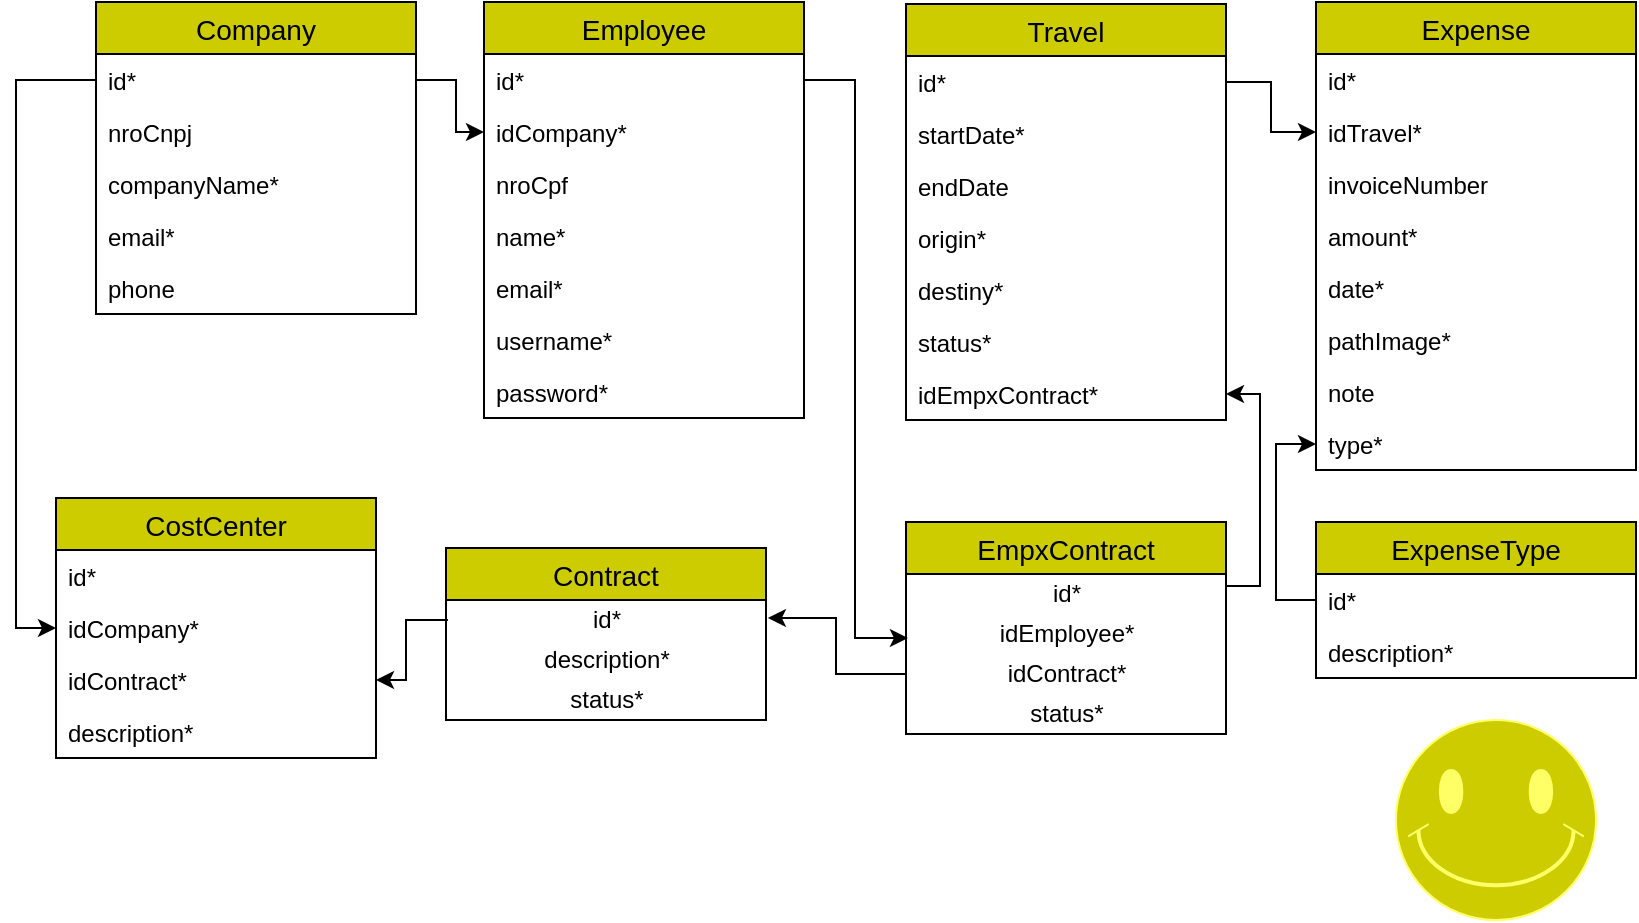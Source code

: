 <mxfile version="13.1.5" type="github">
  <diagram id="mBjLz7T49912LiGAMW3A" name="Page-1">
    <mxGraphModel dx="1622" dy="747" grid="1" gridSize="10" guides="1" tooltips="1" connect="1" arrows="1" fold="1" page="1" pageScale="1" pageWidth="827" pageHeight="1169" math="0" shadow="0">
      <root>
        <mxCell id="0" />
        <mxCell id="1" parent="0" />
        <mxCell id="ghzMU9aXFlvLaxTiIsrm-9" value="Company" style="swimlane;fontStyle=0;childLayout=stackLayout;horizontal=1;startSize=26;horizontalStack=0;resizeParent=1;resizeParentMax=0;resizeLast=0;collapsible=1;marginBottom=0;align=center;fontSize=14;fillColor=#CCCC00;" parent="1" vertex="1">
          <mxGeometry x="48" y="40" width="160" height="156" as="geometry" />
        </mxCell>
        <mxCell id="ghzMU9aXFlvLaxTiIsrm-10" value="id*" style="text;strokeColor=none;fillColor=none;spacingLeft=4;spacingRight=4;overflow=hidden;rotatable=0;points=[[0,0.5],[1,0.5]];portConstraint=eastwest;fontSize=12;" parent="ghzMU9aXFlvLaxTiIsrm-9" vertex="1">
          <mxGeometry y="26" width="160" height="26" as="geometry" />
        </mxCell>
        <mxCell id="ghzMU9aXFlvLaxTiIsrm-11" value="nroCnpj" style="text;strokeColor=none;fillColor=none;spacingLeft=4;spacingRight=4;overflow=hidden;rotatable=0;points=[[0,0.5],[1,0.5]];portConstraint=eastwest;fontSize=12;" parent="ghzMU9aXFlvLaxTiIsrm-9" vertex="1">
          <mxGeometry y="52" width="160" height="26" as="geometry" />
        </mxCell>
        <mxCell id="ghzMU9aXFlvLaxTiIsrm-12" value="companyName*" style="text;strokeColor=none;fillColor=none;spacingLeft=4;spacingRight=4;overflow=hidden;rotatable=0;points=[[0,0.5],[1,0.5]];portConstraint=eastwest;fontSize=12;" parent="ghzMU9aXFlvLaxTiIsrm-9" vertex="1">
          <mxGeometry y="78" width="160" height="26" as="geometry" />
        </mxCell>
        <mxCell id="ghzMU9aXFlvLaxTiIsrm-13" value="email*" style="text;strokeColor=none;fillColor=none;spacingLeft=4;spacingRight=4;overflow=hidden;rotatable=0;points=[[0,0.5],[1,0.5]];portConstraint=eastwest;fontSize=12;" parent="ghzMU9aXFlvLaxTiIsrm-9" vertex="1">
          <mxGeometry y="104" width="160" height="26" as="geometry" />
        </mxCell>
        <mxCell id="TEn6VvvXS9nuJFrR01Om-1" value="phone" style="text;strokeColor=none;fillColor=none;spacingLeft=4;spacingRight=4;overflow=hidden;rotatable=0;points=[[0,0.5],[1,0.5]];portConstraint=eastwest;fontSize=12;" parent="ghzMU9aXFlvLaxTiIsrm-9" vertex="1">
          <mxGeometry y="130" width="160" height="26" as="geometry" />
        </mxCell>
        <mxCell id="ghzMU9aXFlvLaxTiIsrm-1" value="Employee" style="swimlane;fontStyle=0;childLayout=stackLayout;horizontal=1;startSize=26;horizontalStack=0;resizeParent=1;resizeParentMax=0;resizeLast=0;collapsible=1;marginBottom=0;align=center;fontSize=14;fillColor=#CCCC00;" parent="1" vertex="1">
          <mxGeometry x="242" y="40" width="160" height="208" as="geometry" />
        </mxCell>
        <mxCell id="ghzMU9aXFlvLaxTiIsrm-8" value="id*" style="text;strokeColor=none;fillColor=none;spacingLeft=4;spacingRight=4;overflow=hidden;rotatable=0;points=[[0,0.5],[1,0.5]];portConstraint=eastwest;fontSize=12;" parent="ghzMU9aXFlvLaxTiIsrm-1" vertex="1">
          <mxGeometry y="26" width="160" height="26" as="geometry" />
        </mxCell>
        <mxCell id="ghzMU9aXFlvLaxTiIsrm-7" value="idCompany*" style="text;strokeColor=none;fillColor=none;spacingLeft=4;spacingRight=4;overflow=hidden;rotatable=0;points=[[0,0.5],[1,0.5]];portConstraint=eastwest;fontSize=12;" parent="ghzMU9aXFlvLaxTiIsrm-1" vertex="1">
          <mxGeometry y="52" width="160" height="26" as="geometry" />
        </mxCell>
        <mxCell id="ghzMU9aXFlvLaxTiIsrm-3" value="nroCpf" style="text;strokeColor=none;fillColor=none;spacingLeft=4;spacingRight=4;overflow=hidden;rotatable=0;points=[[0,0.5],[1,0.5]];portConstraint=eastwest;fontSize=12;" parent="ghzMU9aXFlvLaxTiIsrm-1" vertex="1">
          <mxGeometry y="78" width="160" height="26" as="geometry" />
        </mxCell>
        <mxCell id="ghzMU9aXFlvLaxTiIsrm-4" value="name*" style="text;strokeColor=none;fillColor=none;spacingLeft=4;spacingRight=4;overflow=hidden;rotatable=0;points=[[0,0.5],[1,0.5]];portConstraint=eastwest;fontSize=12;" parent="ghzMU9aXFlvLaxTiIsrm-1" vertex="1">
          <mxGeometry y="104" width="160" height="26" as="geometry" />
        </mxCell>
        <mxCell id="ghzMU9aXFlvLaxTiIsrm-5" value="email*" style="text;strokeColor=none;fillColor=none;spacingLeft=4;spacingRight=4;overflow=hidden;rotatable=0;points=[[0,0.5],[1,0.5]];portConstraint=eastwest;fontSize=12;" parent="ghzMU9aXFlvLaxTiIsrm-1" vertex="1">
          <mxGeometry y="130" width="160" height="26" as="geometry" />
        </mxCell>
        <mxCell id="ghzMU9aXFlvLaxTiIsrm-58" value="username*" style="text;strokeColor=none;fillColor=none;spacingLeft=4;spacingRight=4;overflow=hidden;rotatable=0;points=[[0,0.5],[1,0.5]];portConstraint=eastwest;fontSize=12;" parent="ghzMU9aXFlvLaxTiIsrm-1" vertex="1">
          <mxGeometry y="156" width="160" height="26" as="geometry" />
        </mxCell>
        <mxCell id="TEn6VvvXS9nuJFrR01Om-4" value="password*" style="text;strokeColor=none;fillColor=none;spacingLeft=4;spacingRight=4;overflow=hidden;rotatable=0;points=[[0,0.5],[1,0.5]];portConstraint=eastwest;fontSize=12;" parent="ghzMU9aXFlvLaxTiIsrm-1" vertex="1">
          <mxGeometry y="182" width="160" height="26" as="geometry" />
        </mxCell>
        <mxCell id="ghzMU9aXFlvLaxTiIsrm-19" value="Travel" style="swimlane;fontStyle=0;childLayout=stackLayout;horizontal=1;startSize=26;horizontalStack=0;resizeParent=1;resizeParentMax=0;resizeLast=0;collapsible=1;marginBottom=0;align=center;fontSize=14;fillColor=#CCCC00;" parent="1" vertex="1">
          <mxGeometry x="453" y="41" width="160" height="208" as="geometry" />
        </mxCell>
        <mxCell id="ghzMU9aXFlvLaxTiIsrm-20" value="id*" style="text;strokeColor=none;fillColor=none;spacingLeft=4;spacingRight=4;overflow=hidden;rotatable=0;points=[[0,0.5],[1,0.5]];portConstraint=eastwest;fontSize=12;" parent="ghzMU9aXFlvLaxTiIsrm-19" vertex="1">
          <mxGeometry y="26" width="160" height="26" as="geometry" />
        </mxCell>
        <mxCell id="ghzMU9aXFlvLaxTiIsrm-21" value="startDate*" style="text;strokeColor=none;fillColor=none;spacingLeft=4;spacingRight=4;overflow=hidden;rotatable=0;points=[[0,0.5],[1,0.5]];portConstraint=eastwest;fontSize=12;" parent="ghzMU9aXFlvLaxTiIsrm-19" vertex="1">
          <mxGeometry y="52" width="160" height="26" as="geometry" />
        </mxCell>
        <mxCell id="ghzMU9aXFlvLaxTiIsrm-22" value="endDate" style="text;strokeColor=none;fillColor=none;spacingLeft=4;spacingRight=4;overflow=hidden;rotatable=0;points=[[0,0.5],[1,0.5]];portConstraint=eastwest;fontSize=12;" parent="ghzMU9aXFlvLaxTiIsrm-19" vertex="1">
          <mxGeometry y="78" width="160" height="26" as="geometry" />
        </mxCell>
        <mxCell id="ghzMU9aXFlvLaxTiIsrm-23" value="origin*" style="text;strokeColor=none;fillColor=none;spacingLeft=4;spacingRight=4;overflow=hidden;rotatable=0;points=[[0,0.5],[1,0.5]];portConstraint=eastwest;fontSize=12;" parent="ghzMU9aXFlvLaxTiIsrm-19" vertex="1">
          <mxGeometry y="104" width="160" height="26" as="geometry" />
        </mxCell>
        <mxCell id="ghzMU9aXFlvLaxTiIsrm-24" value="destiny*" style="text;strokeColor=none;fillColor=none;spacingLeft=4;spacingRight=4;overflow=hidden;rotatable=0;points=[[0,0.5],[1,0.5]];portConstraint=eastwest;fontSize=12;" parent="ghzMU9aXFlvLaxTiIsrm-19" vertex="1">
          <mxGeometry y="130" width="160" height="26" as="geometry" />
        </mxCell>
        <mxCell id="ghzMU9aXFlvLaxTiIsrm-65" value="status*" style="text;strokeColor=none;fillColor=none;spacingLeft=4;spacingRight=4;overflow=hidden;rotatable=0;points=[[0,0.5],[1,0.5]];portConstraint=eastwest;fontSize=12;" parent="ghzMU9aXFlvLaxTiIsrm-19" vertex="1">
          <mxGeometry y="156" width="160" height="26" as="geometry" />
        </mxCell>
        <mxCell id="TEn6VvvXS9nuJFrR01Om-27" value="idEmpxContract*" style="text;strokeColor=none;fillColor=none;spacingLeft=4;spacingRight=4;overflow=hidden;rotatable=0;points=[[0,0.5],[1,0.5]];portConstraint=eastwest;fontSize=12;" parent="ghzMU9aXFlvLaxTiIsrm-19" vertex="1">
          <mxGeometry y="182" width="160" height="26" as="geometry" />
        </mxCell>
        <mxCell id="ghzMU9aXFlvLaxTiIsrm-50" value="Expense" style="swimlane;fontStyle=0;childLayout=stackLayout;horizontal=1;startSize=26;horizontalStack=0;resizeParent=1;resizeParentMax=0;resizeLast=0;collapsible=1;marginBottom=0;align=center;fontSize=14;fillColor=#CCCC00;" parent="1" vertex="1">
          <mxGeometry x="658" y="40" width="160" height="234" as="geometry" />
        </mxCell>
        <mxCell id="ghzMU9aXFlvLaxTiIsrm-51" value="id*" style="text;strokeColor=none;fillColor=none;spacingLeft=4;spacingRight=4;overflow=hidden;rotatable=0;points=[[0,0.5],[1,0.5]];portConstraint=eastwest;fontSize=12;" parent="ghzMU9aXFlvLaxTiIsrm-50" vertex="1">
          <mxGeometry y="26" width="160" height="26" as="geometry" />
        </mxCell>
        <mxCell id="ghzMU9aXFlvLaxTiIsrm-56" value="idTravel*" style="text;strokeColor=none;fillColor=none;spacingLeft=4;spacingRight=4;overflow=hidden;rotatable=0;points=[[0,0.5],[1,0.5]];portConstraint=eastwest;fontSize=12;" parent="ghzMU9aXFlvLaxTiIsrm-50" vertex="1">
          <mxGeometry y="52" width="160" height="26" as="geometry" />
        </mxCell>
        <mxCell id="ghzMU9aXFlvLaxTiIsrm-52" value="invoiceNumber" style="text;strokeColor=none;fillColor=none;spacingLeft=4;spacingRight=4;overflow=hidden;rotatable=0;points=[[0,0.5],[1,0.5]];portConstraint=eastwest;fontSize=12;" parent="ghzMU9aXFlvLaxTiIsrm-50" vertex="1">
          <mxGeometry y="78" width="160" height="26" as="geometry" />
        </mxCell>
        <mxCell id="ghzMU9aXFlvLaxTiIsrm-53" value="amount*" style="text;strokeColor=none;fillColor=none;spacingLeft=4;spacingRight=4;overflow=hidden;rotatable=0;points=[[0,0.5],[1,0.5]];portConstraint=eastwest;fontSize=12;" parent="ghzMU9aXFlvLaxTiIsrm-50" vertex="1">
          <mxGeometry y="104" width="160" height="26" as="geometry" />
        </mxCell>
        <mxCell id="ghzMU9aXFlvLaxTiIsrm-54" value="date*" style="text;strokeColor=none;fillColor=none;spacingLeft=4;spacingRight=4;overflow=hidden;rotatable=0;points=[[0,0.5],[1,0.5]];portConstraint=eastwest;fontSize=12;" parent="ghzMU9aXFlvLaxTiIsrm-50" vertex="1">
          <mxGeometry y="130" width="160" height="26" as="geometry" />
        </mxCell>
        <mxCell id="ghzMU9aXFlvLaxTiIsrm-59" value="pathImage*" style="text;strokeColor=none;fillColor=none;spacingLeft=4;spacingRight=4;overflow=hidden;rotatable=0;points=[[0,0.5],[1,0.5]];portConstraint=eastwest;fontSize=12;" parent="ghzMU9aXFlvLaxTiIsrm-50" vertex="1">
          <mxGeometry y="156" width="160" height="26" as="geometry" />
        </mxCell>
        <mxCell id="ghzMU9aXFlvLaxTiIsrm-64" value="note" style="text;strokeColor=none;fillColor=none;spacingLeft=4;spacingRight=4;overflow=hidden;rotatable=0;points=[[0,0.5],[1,0.5]];portConstraint=eastwest;fontSize=12;" parent="ghzMU9aXFlvLaxTiIsrm-50" vertex="1">
          <mxGeometry y="182" width="160" height="26" as="geometry" />
        </mxCell>
        <mxCell id="ghzMU9aXFlvLaxTiIsrm-55" value="type*" style="text;strokeColor=none;fillColor=none;spacingLeft=4;spacingRight=4;overflow=hidden;rotatable=0;points=[[0,0.5],[1,0.5]];portConstraint=eastwest;fontSize=12;" parent="ghzMU9aXFlvLaxTiIsrm-50" vertex="1">
          <mxGeometry y="208" width="160" height="26" as="geometry" />
        </mxCell>
        <mxCell id="ghzMU9aXFlvLaxTiIsrm-60" value="ExpenseType" style="swimlane;fontStyle=0;childLayout=stackLayout;horizontal=1;startSize=26;horizontalStack=0;resizeParent=1;resizeParentMax=0;resizeLast=0;collapsible=1;marginBottom=0;align=center;fontSize=14;fillColor=#CCCC00;" parent="1" vertex="1">
          <mxGeometry x="658" y="300" width="160" height="78" as="geometry" />
        </mxCell>
        <mxCell id="ghzMU9aXFlvLaxTiIsrm-61" value="id*" style="text;strokeColor=none;fillColor=none;spacingLeft=4;spacingRight=4;overflow=hidden;rotatable=0;points=[[0,0.5],[1,0.5]];portConstraint=eastwest;fontSize=12;" parent="ghzMU9aXFlvLaxTiIsrm-60" vertex="1">
          <mxGeometry y="26" width="160" height="26" as="geometry" />
        </mxCell>
        <mxCell id="ghzMU9aXFlvLaxTiIsrm-62" value="description*" style="text;strokeColor=none;fillColor=none;spacingLeft=4;spacingRight=4;overflow=hidden;rotatable=0;points=[[0,0.5],[1,0.5]];portConstraint=eastwest;fontSize=12;" parent="ghzMU9aXFlvLaxTiIsrm-60" vertex="1">
          <mxGeometry y="52" width="160" height="26" as="geometry" />
        </mxCell>
        <mxCell id="TEn6VvvXS9nuJFrR01Om-19" value="EmpxContract" style="swimlane;fontStyle=0;childLayout=stackLayout;horizontal=1;startSize=26;horizontalStack=0;resizeParent=1;resizeParentMax=0;resizeLast=0;collapsible=1;marginBottom=0;align=center;fontSize=14;fillColor=#CCCC00;" parent="1" vertex="1">
          <mxGeometry x="453" y="300" width="160" height="106" as="geometry" />
        </mxCell>
        <mxCell id="TEn6VvvXS9nuJFrR01Om-20" value="id*" style="text;html=1;align=center;verticalAlign=middle;resizable=0;points=[];autosize=1;" parent="TEn6VvvXS9nuJFrR01Om-19" vertex="1">
          <mxGeometry y="26" width="160" height="20" as="geometry" />
        </mxCell>
        <mxCell id="TEn6VvvXS9nuJFrR01Om-39" value="idEmployee*" style="text;html=1;align=center;verticalAlign=middle;resizable=0;points=[];autosize=1;" parent="TEn6VvvXS9nuJFrR01Om-19" vertex="1">
          <mxGeometry y="46" width="160" height="20" as="geometry" />
        </mxCell>
        <mxCell id="TEn6VvvXS9nuJFrR01Om-21" value="idContract*" style="text;html=1;align=center;verticalAlign=middle;resizable=0;points=[];autosize=1;" parent="TEn6VvvXS9nuJFrR01Om-19" vertex="1">
          <mxGeometry y="66" width="160" height="20" as="geometry" />
        </mxCell>
        <mxCell id="TEn6VvvXS9nuJFrR01Om-22" value="status*" style="text;html=1;align=center;verticalAlign=middle;resizable=0;points=[];autosize=1;" parent="TEn6VvvXS9nuJFrR01Om-19" vertex="1">
          <mxGeometry y="86" width="160" height="20" as="geometry" />
        </mxCell>
        <mxCell id="ghzMU9aXFlvLaxTiIsrm-26" value="CostCenter" style="swimlane;fontStyle=0;childLayout=stackLayout;horizontal=1;startSize=26;horizontalStack=0;resizeParent=1;resizeParentMax=0;resizeLast=0;collapsible=1;marginBottom=0;align=center;fontSize=14;fillColor=#CCCC00;" parent="1" vertex="1">
          <mxGeometry x="28" y="288" width="160" height="130" as="geometry" />
        </mxCell>
        <mxCell id="ghzMU9aXFlvLaxTiIsrm-27" value="id*" style="text;strokeColor=none;fillColor=none;spacingLeft=4;spacingRight=4;overflow=hidden;rotatable=0;points=[[0,0.5],[1,0.5]];portConstraint=eastwest;fontSize=12;" parent="ghzMU9aXFlvLaxTiIsrm-26" vertex="1">
          <mxGeometry y="26" width="160" height="26" as="geometry" />
        </mxCell>
        <mxCell id="ghzMU9aXFlvLaxTiIsrm-28" value="idCompany*" style="text;strokeColor=none;fillColor=none;spacingLeft=4;spacingRight=4;overflow=hidden;rotatable=0;points=[[0,0.5],[1,0.5]];portConstraint=eastwest;fontSize=12;" parent="ghzMU9aXFlvLaxTiIsrm-26" vertex="1">
          <mxGeometry y="52" width="160" height="26" as="geometry" />
        </mxCell>
        <mxCell id="TEn6VvvXS9nuJFrR01Om-13" value="idContract*" style="text;strokeColor=none;fillColor=none;spacingLeft=4;spacingRight=4;overflow=hidden;rotatable=0;points=[[0,0.5],[1,0.5]];portConstraint=eastwest;fontSize=12;" parent="ghzMU9aXFlvLaxTiIsrm-26" vertex="1">
          <mxGeometry y="78" width="160" height="26" as="geometry" />
        </mxCell>
        <mxCell id="ghzMU9aXFlvLaxTiIsrm-29" value="description*" style="text;strokeColor=none;fillColor=none;spacingLeft=4;spacingRight=4;overflow=hidden;rotatable=0;points=[[0,0.5],[1,0.5]];portConstraint=eastwest;fontSize=12;" parent="ghzMU9aXFlvLaxTiIsrm-26" vertex="1">
          <mxGeometry y="104" width="160" height="26" as="geometry" />
        </mxCell>
        <mxCell id="TEn6VvvXS9nuJFrR01Om-5" value="Contract" style="swimlane;fontStyle=0;childLayout=stackLayout;horizontal=1;startSize=26;horizontalStack=0;resizeParent=1;resizeParentMax=0;resizeLast=0;collapsible=1;marginBottom=0;align=center;fontSize=14;fillColor=#CCCC00;" parent="1" vertex="1">
          <mxGeometry x="223" y="313" width="160" height="86" as="geometry" />
        </mxCell>
        <mxCell id="TEn6VvvXS9nuJFrR01Om-10" value="id*" style="text;html=1;align=center;verticalAlign=middle;resizable=0;points=[];autosize=1;" parent="TEn6VvvXS9nuJFrR01Om-5" vertex="1">
          <mxGeometry y="26" width="160" height="20" as="geometry" />
        </mxCell>
        <mxCell id="TEn6VvvXS9nuJFrR01Om-11" value="description*" style="text;html=1;align=center;verticalAlign=middle;resizable=0;points=[];autosize=1;" parent="TEn6VvvXS9nuJFrR01Om-5" vertex="1">
          <mxGeometry y="46" width="160" height="20" as="geometry" />
        </mxCell>
        <mxCell id="TEn6VvvXS9nuJFrR01Om-17" value="status*" style="text;html=1;align=center;verticalAlign=middle;resizable=0;points=[];autosize=1;" parent="TEn6VvvXS9nuJFrR01Om-5" vertex="1">
          <mxGeometry y="66" width="160" height="20" as="geometry" />
        </mxCell>
        <mxCell id="TEn6VvvXS9nuJFrR01Om-40" value="" style="verticalLabelPosition=bottom;verticalAlign=top;html=1;shape=mxgraph.basic.smiley;strokeColor=#FFFF66;fillColor=#CCCC00;" parent="1" vertex="1">
          <mxGeometry x="698" y="399" width="100" height="100" as="geometry" />
        </mxCell>
        <mxCell id="Z7ZI1VTKEqjmWC89NMHi-3" style="edgeStyle=orthogonalEdgeStyle;rounded=0;orthogonalLoop=1;jettySize=auto;html=1;exitX=1;exitY=0.3;exitDx=0;exitDy=0;entryX=1;entryY=0.5;entryDx=0;entryDy=0;exitPerimeter=0;" edge="1" parent="1" source="TEn6VvvXS9nuJFrR01Om-20" target="TEn6VvvXS9nuJFrR01Om-27">
          <mxGeometry relative="1" as="geometry">
            <Array as="points">
              <mxPoint x="630" y="332" />
              <mxPoint x="630" y="236" />
            </Array>
          </mxGeometry>
        </mxCell>
        <mxCell id="Z7ZI1VTKEqjmWC89NMHi-5" style="edgeStyle=orthogonalEdgeStyle;rounded=0;orthogonalLoop=1;jettySize=auto;html=1;exitX=0;exitY=0.5;exitDx=0;exitDy=0;entryX=0;entryY=0.5;entryDx=0;entryDy=0;" edge="1" parent="1" source="ghzMU9aXFlvLaxTiIsrm-10" target="ghzMU9aXFlvLaxTiIsrm-28">
          <mxGeometry relative="1" as="geometry" />
        </mxCell>
        <mxCell id="Z7ZI1VTKEqjmWC89NMHi-6" style="edgeStyle=orthogonalEdgeStyle;rounded=0;orthogonalLoop=1;jettySize=auto;html=1;exitX=1;exitY=0.5;exitDx=0;exitDy=0;entryX=0;entryY=0.5;entryDx=0;entryDy=0;" edge="1" parent="1" source="ghzMU9aXFlvLaxTiIsrm-20" target="ghzMU9aXFlvLaxTiIsrm-56">
          <mxGeometry relative="1" as="geometry" />
        </mxCell>
        <mxCell id="Z7ZI1VTKEqjmWC89NMHi-7" style="edgeStyle=orthogonalEdgeStyle;rounded=0;orthogonalLoop=1;jettySize=auto;html=1;exitX=0;exitY=0.5;exitDx=0;exitDy=0;entryX=0;entryY=0.5;entryDx=0;entryDy=0;" edge="1" parent="1" source="ghzMU9aXFlvLaxTiIsrm-61" target="ghzMU9aXFlvLaxTiIsrm-55">
          <mxGeometry relative="1" as="geometry" />
        </mxCell>
        <mxCell id="Z7ZI1VTKEqjmWC89NMHi-8" style="edgeStyle=orthogonalEdgeStyle;rounded=0;orthogonalLoop=1;jettySize=auto;html=1;exitX=1;exitY=0.5;exitDx=0;exitDy=0;entryX=0;entryY=0.5;entryDx=0;entryDy=0;" edge="1" parent="1" source="ghzMU9aXFlvLaxTiIsrm-10" target="ghzMU9aXFlvLaxTiIsrm-7">
          <mxGeometry relative="1" as="geometry" />
        </mxCell>
        <mxCell id="Z7ZI1VTKEqjmWC89NMHi-9" style="edgeStyle=orthogonalEdgeStyle;rounded=0;orthogonalLoop=1;jettySize=auto;html=1;exitX=0.006;exitY=0.5;exitDx=0;exitDy=0;entryX=1;entryY=0.5;entryDx=0;entryDy=0;exitPerimeter=0;" edge="1" parent="1" source="TEn6VvvXS9nuJFrR01Om-10" target="TEn6VvvXS9nuJFrR01Om-13">
          <mxGeometry relative="1" as="geometry" />
        </mxCell>
        <mxCell id="Z7ZI1VTKEqjmWC89NMHi-10" style="edgeStyle=orthogonalEdgeStyle;rounded=0;orthogonalLoop=1;jettySize=auto;html=1;entryX=1.006;entryY=0.45;entryDx=0;entryDy=0;entryPerimeter=0;" edge="1" parent="1" source="TEn6VvvXS9nuJFrR01Om-21" target="TEn6VvvXS9nuJFrR01Om-10">
          <mxGeometry relative="1" as="geometry" />
        </mxCell>
        <mxCell id="Z7ZI1VTKEqjmWC89NMHi-11" style="edgeStyle=orthogonalEdgeStyle;rounded=0;orthogonalLoop=1;jettySize=auto;html=1;entryX=0.006;entryY=0.6;entryDx=0;entryDy=0;entryPerimeter=0;" edge="1" parent="1" source="ghzMU9aXFlvLaxTiIsrm-8" target="TEn6VvvXS9nuJFrR01Om-39">
          <mxGeometry relative="1" as="geometry" />
        </mxCell>
      </root>
    </mxGraphModel>
  </diagram>
</mxfile>
